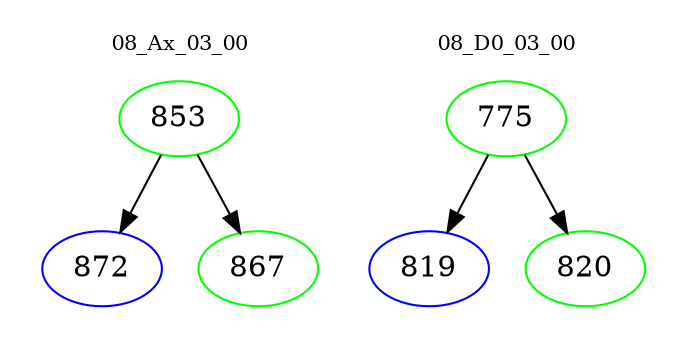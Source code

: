 digraph{
subgraph cluster_0 {
color = white
label = "08_Ax_03_00";
fontsize=10;
T0_853 [label="853", color="green"]
T0_853 -> T0_872 [color="black"]
T0_872 [label="872", color="blue"]
T0_853 -> T0_867 [color="black"]
T0_867 [label="867", color="green"]
}
subgraph cluster_1 {
color = white
label = "08_D0_03_00";
fontsize=10;
T1_775 [label="775", color="green"]
T1_775 -> T1_819 [color="black"]
T1_819 [label="819", color="blue"]
T1_775 -> T1_820 [color="black"]
T1_820 [label="820", color="green"]
}
}
